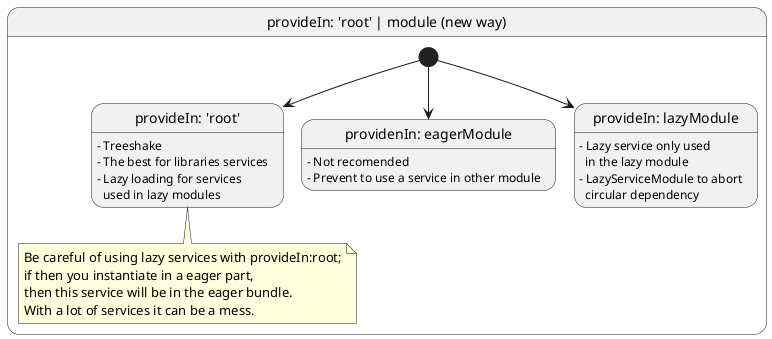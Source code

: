 @startuml DependencyInjection

state "provideIn: 'root' | module (new way)" as ProvideInNewWay{
  state "provideIn: 'root'" as ProvideInRoot
  [*] --> ProvideInRoot
  ProvideInRoot : - Treeshake
  ProvideInRoot : - The best for libraries services
  ProvideInRoot : - Lazy loading for services\n  used in lazy modules
  state "providenIn: eagerModule" as ProvideInEager
  [*] --> ProvideInEager
  ProvideInEager : - Not recomended
  ProvideInEager: - Prevent to use a service in other module
  state "provideIn: lazyModule" as ProvideInLazy
  [*] --> ProvideInLazy
  ProvideInLazy : - Lazy service only used\n  in the lazy module
  ProvideInLazy: - LazyServiceModule to abort\n  circular dependency

  note bottom of ProvideInRoot
    Be careful of using lazy services with provideIn:root;
    if then you instantiate in a eager part,
    then this service will be in the eager bundle.
    With a lot of services it can be a mess.
  end note
}

@enduml
